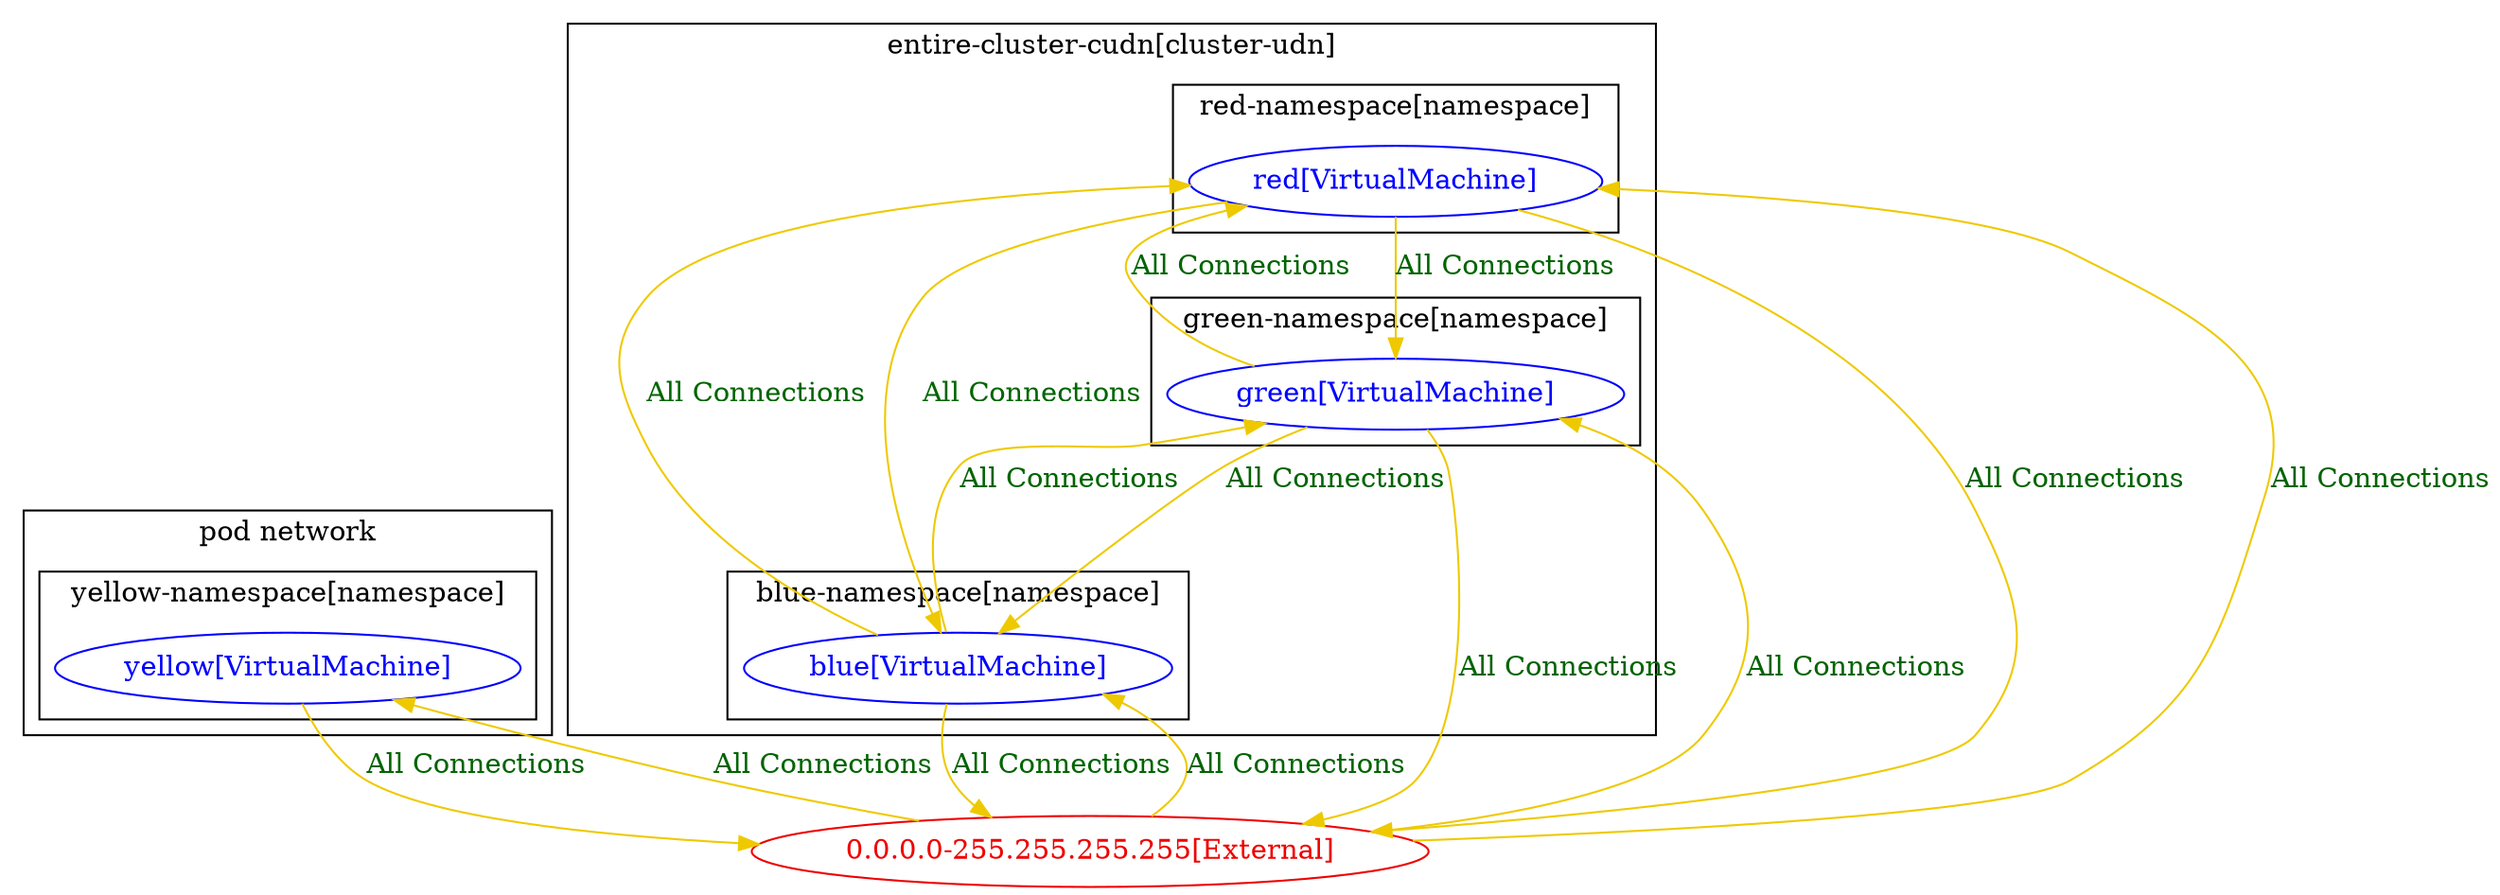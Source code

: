 digraph {
	subgraph "cluster_pod_network" {
	label="pod network"
	subgraph "cluster_yellow_namespace[namespace]" {
		color="black"
		fontcolor="black"
		"yellow-namespace/yellow[VirtualMachine]" [label="yellow[VirtualMachine]" color="blue" fontcolor="blue"]
		label="yellow-namespace[namespace]"
	}
	}
	subgraph "cluster_entire-cluster-cudn" {
	label="entire-cluster-cudn[cluster-udn]"
	subgraph "cluster_blue_namespace[namespace]" {
		color="black"
		fontcolor="black"
		"blue-namespace/blue[VirtualMachine]" [label="blue[VirtualMachine]" color="blue" fontcolor="blue"]
		label="blue-namespace[namespace]"
	}
	subgraph "cluster_green_namespace[namespace]" {
		color="black"
		fontcolor="black"
		"green-namespace/green[VirtualMachine]" [label="green[VirtualMachine]" color="blue" fontcolor="blue"]
		label="green-namespace[namespace]"
	}
	subgraph "cluster_red_namespace[namespace]" {
		color="black"
		fontcolor="black"
		"red-namespace/red[VirtualMachine]" [label="red[VirtualMachine]" color="blue" fontcolor="blue"]
		label="red-namespace[namespace]"
	}
	}
	"0.0.0.0-255.255.255.255[External]" [label="0.0.0.0-255.255.255.255[External]" color="red2" fontcolor="red2"]
	"0.0.0.0-255.255.255.255[External]" -> "blue-namespace/blue[VirtualMachine]" [label="All Connections" color="gold2" fontcolor="darkgreen" weight=0.5]
	"0.0.0.0-255.255.255.255[External]" -> "green-namespace/green[VirtualMachine]" [label="All Connections" color="gold2" fontcolor="darkgreen" weight=0.5]
	"0.0.0.0-255.255.255.255[External]" -> "red-namespace/red[VirtualMachine]" [label="All Connections" color="gold2" fontcolor="darkgreen" weight=0.5]
	"0.0.0.0-255.255.255.255[External]" -> "yellow-namespace/yellow[VirtualMachine]" [label="All Connections" color="gold2" fontcolor="darkgreen" weight=0.5]
	"blue-namespace/blue[VirtualMachine]" -> "0.0.0.0-255.255.255.255[External]" [label="All Connections" color="gold2" fontcolor="darkgreen" weight=1]
	"blue-namespace/blue[VirtualMachine]" -> "green-namespace/green[VirtualMachine]" [label="All Connections" color="gold2" fontcolor="darkgreen" weight=0.5]
	"blue-namespace/blue[VirtualMachine]" -> "red-namespace/red[VirtualMachine]" [label="All Connections" color="gold2" fontcolor="darkgreen" weight=0.5]
	"green-namespace/green[VirtualMachine]" -> "0.0.0.0-255.255.255.255[External]" [label="All Connections" color="gold2" fontcolor="darkgreen" weight=1]
	"green-namespace/green[VirtualMachine]" -> "blue-namespace/blue[VirtualMachine]" [label="All Connections" color="gold2" fontcolor="darkgreen" weight=1]
	"green-namespace/green[VirtualMachine]" -> "red-namespace/red[VirtualMachine]" [label="All Connections" color="gold2" fontcolor="darkgreen" weight=0.5]
	"red-namespace/red[VirtualMachine]" -> "0.0.0.0-255.255.255.255[External]" [label="All Connections" color="gold2" fontcolor="darkgreen" weight=1]
	"red-namespace/red[VirtualMachine]" -> "blue-namespace/blue[VirtualMachine]" [label="All Connections" color="gold2" fontcolor="darkgreen" weight=1]
	"red-namespace/red[VirtualMachine]" -> "green-namespace/green[VirtualMachine]" [label="All Connections" color="gold2" fontcolor="darkgreen" weight=1]
	"yellow-namespace/yellow[VirtualMachine]" -> "0.0.0.0-255.255.255.255[External]" [label="All Connections" color="gold2" fontcolor="darkgreen" weight=1]
}